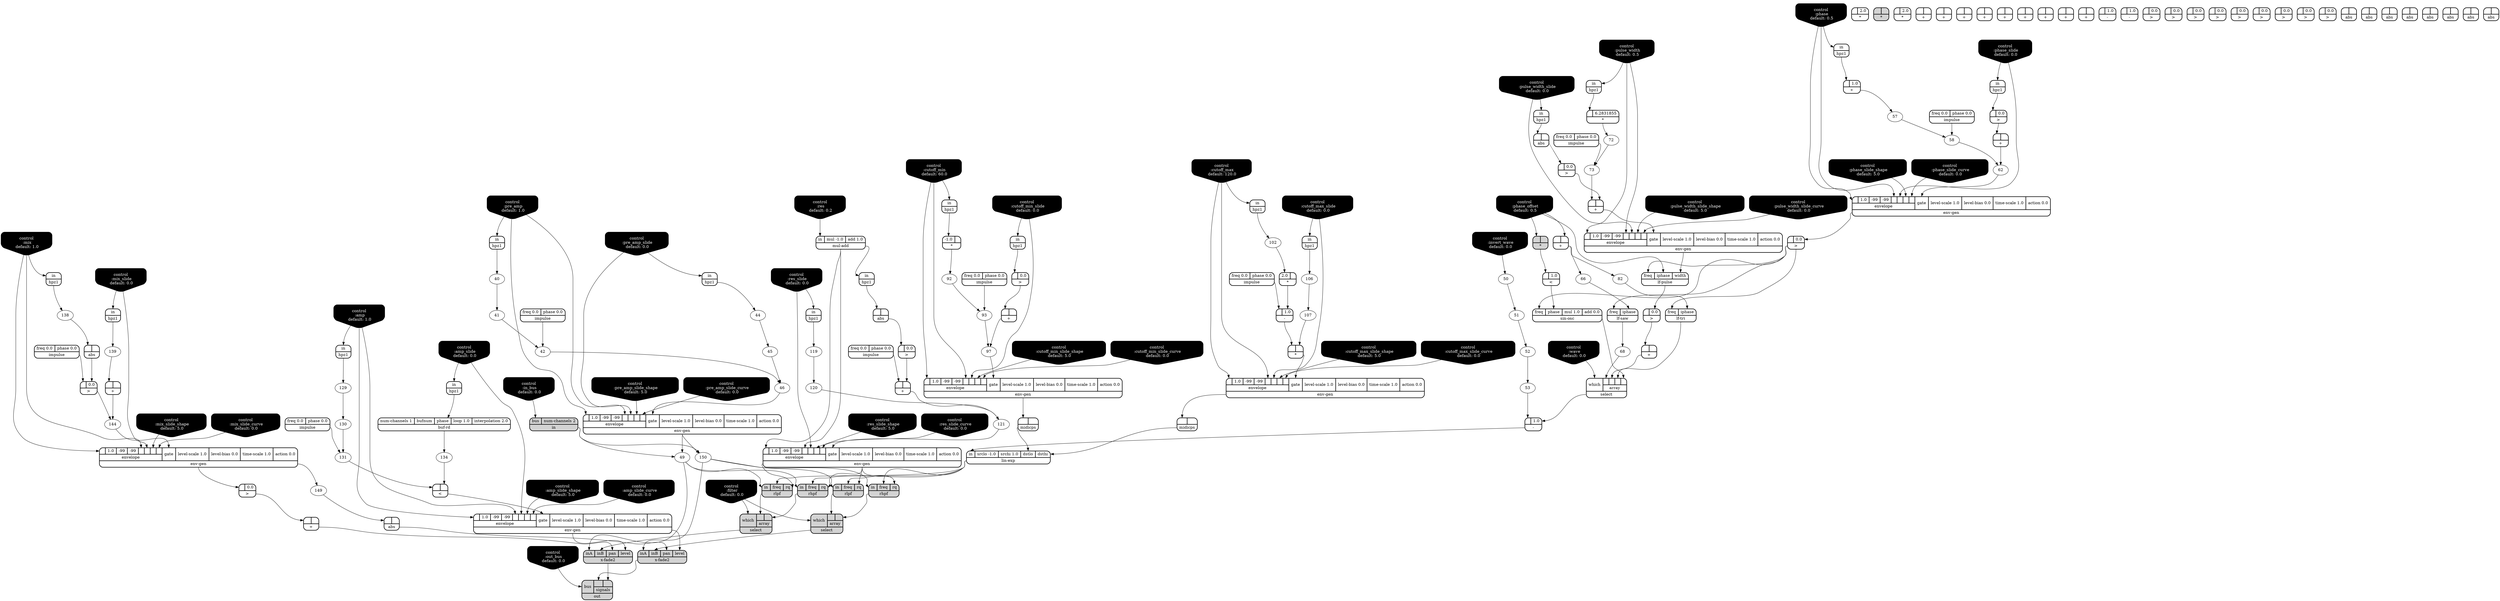 digraph synthdef {
55 [label = "{{ <a> 2.0|<b> } |<__UG_NAME__>* }" style="bold, rounded" shape=record rankdir=LR];
71 [label = "{{ <a> |<b> 6.2831855} |<__UG_NAME__>* }" style="bold, rounded" shape=record rankdir=LR];
84 [label = "{{ <a> |<b> } |<__UG_NAME__>* }" style="filled, bold, rounded"  shape=record rankdir=LR];
87 [label = "{{ <a> 2.0|<b> } |<__UG_NAME__>* }" style="bold, rounded" shape=record rankdir=LR];
89 [label = "{{ <a> -1.0|<b> } |<__UG_NAME__>* }" style="bold, rounded" shape=record rankdir=LR];
91 [label = "{{ <a> -1.0|<b> } |<__UG_NAME__>* }" style="bold, rounded" shape=record rankdir=LR];
103 [label = "{{ <a> 2.0|<b> } |<__UG_NAME__>* }" style="bold, rounded" shape=record rankdir=LR];
108 [label = "{{ <a> |<b> } |<__UG_NAME__>* }" style="bold, rounded" shape=record rankdir=LR];
162 [label = "{{ <a> |<b> 2.0} |<__UG_NAME__>* }" style="bold, rounded" shape=record rankdir=LR];
173 [label = "{{ <a> |<b> } |<__UG_NAME__>* }" style="filled, bold, rounded"  shape=record rankdir=LR];
175 [label = "{{ <a> |<b> 2.0} |<__UG_NAME__>* }" style="bold, rounded" shape=record rankdir=LR];
56 [label = "{{ <a> |<b> 1.0} |<__UG_NAME__>+ }" style="bold, rounded" shape=record rankdir=LR];
61 [label = "{{ <a> |<b> } |<__UG_NAME__>+ }" style="bold, rounded" shape=record rankdir=LR];
65 [label = "{{ <a> |<b> } |<__UG_NAME__>+ }" style="bold, rounded" shape=record rankdir=LR];
70 [label = "{{ <a> |<b> 0.25} |<__UG_NAME__>+ }" style="bold, rounded" shape=record rankdir=LR];
77 [label = "{{ <a> |<b> } |<__UG_NAME__>+ }" style="bold, rounded" shape=record rankdir=LR];
81 [label = "{{ <a> |<b> } |<__UG_NAME__>+ }" style="bold, rounded" shape=record rankdir=LR];
96 [label = "{{ <a> |<b> } |<__UG_NAME__>+ }" style="bold, rounded" shape=record rankdir=LR];
100 [label = "{{ <a> |<b> } |<__UG_NAME__>+ }" style="bold, rounded" shape=record rankdir=LR];
105 [label = "{{ <a> |<b> 1.0} |<__UG_NAME__>+ }" style="bold, rounded" shape=record rankdir=LR];
113 [label = "{{ <a> |<b> } |<__UG_NAME__>+ }" style="bold, rounded" shape=record rankdir=LR];
117 [label = "{{ <a> |<b> } |<__UG_NAME__>+ }" style="bold, rounded" shape=record rankdir=LR];
124 [label = "{{ <a> |<b> } |<__UG_NAME__>+ }" style="bold, rounded" shape=record rankdir=LR];
128 [label = "{{ <a> |<b> } |<__UG_NAME__>+ }" style="bold, rounded" shape=record rankdir=LR];
132 [label = "{{ <a> |<b> } |<__UG_NAME__>+ }" style="bold, rounded" shape=record rankdir=LR];
143 [label = "{{ <a> |<b> } |<__UG_NAME__>+ }" style="bold, rounded" shape=record rankdir=LR];
147 [label = "{{ <a> |<b> } |<__UG_NAME__>+ }" style="bold, rounded" shape=record rankdir=LR];
156 [label = "{{ <a> |<b> } |<__UG_NAME__>+ }" style="bold, rounded" shape=record rankdir=LR];
160 [label = "{{ <a> |<b> } |<__UG_NAME__>+ }" style="bold, rounded" shape=record rankdir=LR];
166 [label = "{{ <a> |<b> } |<__UG_NAME__>+ }" style="bold, rounded" shape=record rankdir=LR];
170 [label = "{{ <a> |<b> } |<__UG_NAME__>+ }" style="bold, rounded" shape=record rankdir=LR];
185 [label = "{{ <a> |<b> } |<__UG_NAME__>+ }" style="bold, rounded" shape=record rankdir=LR];
189 [label = "{{ <a> |<b> } |<__UG_NAME__>+ }" style="bold, rounded" shape=record rankdir=LR];
195 [label = "{{ <a> |<b> } |<__UG_NAME__>+ }" style="bold, rounded" shape=record rankdir=LR];
199 [label = "{{ <a> |<b> } |<__UG_NAME__>+ }" style="bold, rounded" shape=record rankdir=LR];
205 [label = "{{ <a> |<b> } |<__UG_NAME__>+ }" style="bold, rounded" shape=record rankdir=LR];
209 [label = "{{ <a> |<b> } |<__UG_NAME__>+ }" style="bold, rounded" shape=record rankdir=LR];
88 [label = "{{ <a> |<b> 1.0} |<__UG_NAME__>- }" style="bold, rounded" shape=record rankdir=LR];
104 [label = "{{ <a> |<b> 1.0} |<__UG_NAME__>- }" style="bold, rounded" shape=record rankdir=LR];
163 [label = "{{ <a> |<b> 1.0} |<__UG_NAME__>- }" style="bold, rounded" shape=record rankdir=LR];
176 [label = "{{ <a> |<b> 1.0} |<__UG_NAME__>- }" style="bold, rounded" shape=record rankdir=LR];
67 [label = "{{ <a> 1.0|<b> } |<__UG_NAME__>/ }" style="bold, rounded" shape=record rankdir=LR];
85 [label = "{{ <a> |<b> 1.0} |<__UG_NAME__>\< }" style="bold, rounded" shape=record rankdir=LR];
135 [label = "{{ <a> |<b> } |<__UG_NAME__>\< }" style="bold, rounded" shape=record rankdir=LR];
60 [label = "{{ <a> |<b> 0.0} |<__UG_NAME__>\> }" style="bold, rounded" shape=record rankdir=LR];
64 [label = "{{ <a> |<b> 0.0} |<__UG_NAME__>\> }" style="bold, rounded" shape=record rankdir=LR];
76 [label = "{{ <a> |<b> 0.0} |<__UG_NAME__>\> }" style="bold, rounded" shape=record rankdir=LR];
80 [label = "{{ <a> |<b> 0.0} |<__UG_NAME__>\> }" style="bold, rounded" shape=record rankdir=LR];
86 [label = "{{ <a> |<b> 0.0} |<__UG_NAME__>\> }" style="bold, rounded" shape=record rankdir=LR];
95 [label = "{{ <a> |<b> 0.0} |<__UG_NAME__>\> }" style="bold, rounded" shape=record rankdir=LR];
99 [label = "{{ <a> |<b> 0.0} |<__UG_NAME__>\> }" style="bold, rounded" shape=record rankdir=LR];
112 [label = "{{ <a> |<b> 0.0} |<__UG_NAME__>\> }" style="bold, rounded" shape=record rankdir=LR];
116 [label = "{{ <a> |<b> 0.0} |<__UG_NAME__>\> }" style="bold, rounded" shape=record rankdir=LR];
123 [label = "{{ <a> |<b> 0.0} |<__UG_NAME__>\> }" style="bold, rounded" shape=record rankdir=LR];
127 [label = "{{ <a> |<b> 0.0} |<__UG_NAME__>\> }" style="bold, rounded" shape=record rankdir=LR];
142 [label = "{{ <a> |<b> 0.0} |<__UG_NAME__>\> }" style="bold, rounded" shape=record rankdir=LR];
146 [label = "{{ <a> |<b> 0.0} |<__UG_NAME__>\> }" style="bold, rounded" shape=record rankdir=LR];
155 [label = "{{ <a> |<b> 0.0} |<__UG_NAME__>\> }" style="bold, rounded" shape=record rankdir=LR];
159 [label = "{{ <a> |<b> 0.0} |<__UG_NAME__>\> }" style="bold, rounded" shape=record rankdir=LR];
165 [label = "{{ <a> |<b> 0.0} |<__UG_NAME__>\> }" style="bold, rounded" shape=record rankdir=LR];
169 [label = "{{ <a> |<b> 0.0} |<__UG_NAME__>\> }" style="bold, rounded" shape=record rankdir=LR];
184 [label = "{{ <a> |<b> 0.0} |<__UG_NAME__>\> }" style="bold, rounded" shape=record rankdir=LR];
188 [label = "{{ <a> |<b> 0.0} |<__UG_NAME__>\> }" style="bold, rounded" shape=record rankdir=LR];
194 [label = "{{ <a> |<b> 0.0} |<__UG_NAME__>\> }" style="bold, rounded" shape=record rankdir=LR];
198 [label = "{{ <a> |<b> 0.0} |<__UG_NAME__>\> }" style="bold, rounded" shape=record rankdir=LR];
204 [label = "{{ <a> |<b> 0.0} |<__UG_NAME__>\> }" style="bold, rounded" shape=record rankdir=LR];
208 [label = "{{ <a> |<b> 0.0} |<__UG_NAME__>\> }" style="bold, rounded" shape=record rankdir=LR];
54 [label = "{{ <a> |<b> } |<__UG_NAME__>abs }" style="bold, rounded" shape=record rankdir=LR];
59 [label = "{{ <a> |<b> } |<__UG_NAME__>abs }" style="bold, rounded" shape=record rankdir=LR];
63 [label = "{{ <a> |<b> } |<__UG_NAME__>abs }" style="bold, rounded" shape=record rankdir=LR];
75 [label = "{{ <a> |<b> } |<__UG_NAME__>abs }" style="bold, rounded" shape=record rankdir=LR];
79 [label = "{{ <a> |<b> } |<__UG_NAME__>abs }" style="bold, rounded" shape=record rankdir=LR];
94 [label = "{{ <a> |<b> } |<__UG_NAME__>abs }" style="bold, rounded" shape=record rankdir=LR];
98 [label = "{{ <a> |<b> } |<__UG_NAME__>abs }" style="bold, rounded" shape=record rankdir=LR];
111 [label = "{{ <a> |<b> } |<__UG_NAME__>abs }" style="bold, rounded" shape=record rankdir=LR];
115 [label = "{{ <a> |<b> } |<__UG_NAME__>abs }" style="bold, rounded" shape=record rankdir=LR];
122 [label = "{{ <a> |<b> } |<__UG_NAME__>abs }" style="bold, rounded" shape=record rankdir=LR];
126 [label = "{{ <a> |<b> } |<__UG_NAME__>abs }" style="bold, rounded" shape=record rankdir=LR];
141 [label = "{{ <a> |<b> } |<__UG_NAME__>abs }" style="bold, rounded" shape=record rankdir=LR];
145 [label = "{{ <a> |<b> } |<__UG_NAME__>abs }" style="bold, rounded" shape=record rankdir=LR];
154 [label = "{{ <a> |<b> } |<__UG_NAME__>abs }" style="bold, rounded" shape=record rankdir=LR];
158 [label = "{{ <a> |<b> } |<__UG_NAME__>abs }" style="bold, rounded" shape=record rankdir=LR];
168 [label = "{{ <a> |<b> } |<__UG_NAME__>abs }" style="bold, rounded" shape=record rankdir=LR];
183 [label = "{{ <a> |<b> } |<__UG_NAME__>abs }" style="bold, rounded" shape=record rankdir=LR];
187 [label = "{{ <a> |<b> } |<__UG_NAME__>abs }" style="bold, rounded" shape=record rankdir=LR];
193 [label = "{{ <a> |<b> } |<__UG_NAME__>abs }" style="bold, rounded" shape=record rankdir=LR];
197 [label = "{{ <a> |<b> } |<__UG_NAME__>abs }" style="bold, rounded" shape=record rankdir=LR];
203 [label = "{{ <a> |<b> } |<__UG_NAME__>abs }" style="bold, rounded" shape=record rankdir=LR];
207 [label = "{{ <a> |<b> } |<__UG_NAME__>abs }" style="bold, rounded" shape=record rankdir=LR];
133 [label = "{{ <num____channels> num-channels 1|<bufnum> bufnum|<phase> phase|<loop> loop 1.0|<interpolation> interpolation 2.0} |<__UG_NAME__>buf-rd }" style="bold, rounded" shape=record rankdir=LR];
0 [label = "control
 :amp
 default: 1.0" shape=invhouse style="rounded, filled, bold" fillcolor=black fontcolor=white ]; 
1 [label = "control
 :amp_slide
 default: 0.0" shape=invhouse style="rounded, filled, bold" fillcolor=black fontcolor=white ]; 
2 [label = "control
 :amp_slide_shape
 default: 5.0" shape=invhouse style="rounded, filled, bold" fillcolor=black fontcolor=white ]; 
3 [label = "control
 :amp_slide_curve
 default: 0.0" shape=invhouse style="rounded, filled, bold" fillcolor=black fontcolor=white ]; 
4 [label = "control
 :mix
 default: 1.0" shape=invhouse style="rounded, filled, bold" fillcolor=black fontcolor=white ]; 
5 [label = "control
 :mix_slide
 default: 0.0" shape=invhouse style="rounded, filled, bold" fillcolor=black fontcolor=white ]; 
6 [label = "control
 :mix_slide_shape
 default: 5.0" shape=invhouse style="rounded, filled, bold" fillcolor=black fontcolor=white ]; 
7 [label = "control
 :mix_slide_curve
 default: 0.0" shape=invhouse style="rounded, filled, bold" fillcolor=black fontcolor=white ]; 
8 [label = "control
 :pre_amp
 default: 1.0" shape=invhouse style="rounded, filled, bold" fillcolor=black fontcolor=white ]; 
9 [label = "control
 :pre_amp_slide
 default: 0.0" shape=invhouse style="rounded, filled, bold" fillcolor=black fontcolor=white ]; 
10 [label = "control
 :pre_amp_slide_shape
 default: 5.0" shape=invhouse style="rounded, filled, bold" fillcolor=black fontcolor=white ]; 
11 [label = "control
 :pre_amp_slide_curve
 default: 0.0" shape=invhouse style="rounded, filled, bold" fillcolor=black fontcolor=white ]; 
12 [label = "control
 :phase
 default: 0.5" shape=invhouse style="rounded, filled, bold" fillcolor=black fontcolor=white ]; 
13 [label = "control
 :phase_slide
 default: 0.0" shape=invhouse style="rounded, filled, bold" fillcolor=black fontcolor=white ]; 
14 [label = "control
 :phase_slide_shape
 default: 5.0" shape=invhouse style="rounded, filled, bold" fillcolor=black fontcolor=white ]; 
15 [label = "control
 :phase_slide_curve
 default: 0.0" shape=invhouse style="rounded, filled, bold" fillcolor=black fontcolor=white ]; 
16 [label = "control
 :cutoff_min
 default: 60.0" shape=invhouse style="rounded, filled, bold" fillcolor=black fontcolor=white ]; 
17 [label = "control
 :cutoff_min_slide
 default: 0.0" shape=invhouse style="rounded, filled, bold" fillcolor=black fontcolor=white ]; 
18 [label = "control
 :cutoff_min_slide_shape
 default: 5.0" shape=invhouse style="rounded, filled, bold" fillcolor=black fontcolor=white ]; 
19 [label = "control
 :cutoff_min_slide_curve
 default: 0.0" shape=invhouse style="rounded, filled, bold" fillcolor=black fontcolor=white ]; 
20 [label = "control
 :cutoff_max
 default: 120.0" shape=invhouse style="rounded, filled, bold" fillcolor=black fontcolor=white ]; 
21 [label = "control
 :cutoff_max_slide
 default: 0.0" shape=invhouse style="rounded, filled, bold" fillcolor=black fontcolor=white ]; 
22 [label = "control
 :cutoff_max_slide_shape
 default: 5.0" shape=invhouse style="rounded, filled, bold" fillcolor=black fontcolor=white ]; 
23 [label = "control
 :cutoff_max_slide_curve
 default: 0.0" shape=invhouse style="rounded, filled, bold" fillcolor=black fontcolor=white ]; 
24 [label = "control
 :res
 default: 0.2" shape=invhouse style="rounded, filled, bold" fillcolor=black fontcolor=white ]; 
25 [label = "control
 :res_slide
 default: 0.0" shape=invhouse style="rounded, filled, bold" fillcolor=black fontcolor=white ]; 
26 [label = "control
 :res_slide_shape
 default: 5.0" shape=invhouse style="rounded, filled, bold" fillcolor=black fontcolor=white ]; 
27 [label = "control
 :res_slide_curve
 default: 0.0" shape=invhouse style="rounded, filled, bold" fillcolor=black fontcolor=white ]; 
28 [label = "control
 :phase_offset
 default: 0.5" shape=invhouse style="rounded, filled, bold" fillcolor=black fontcolor=white ]; 
29 [label = "control
 :wave
 default: 0.0" shape=invhouse style="rounded, filled, bold" fillcolor=black fontcolor=white ]; 
30 [label = "control
 :invert_wave
 default: 0.0" shape=invhouse style="rounded, filled, bold" fillcolor=black fontcolor=white ]; 
31 [label = "control
 :pulse_width
 default: 0.5" shape=invhouse style="rounded, filled, bold" fillcolor=black fontcolor=white ]; 
32 [label = "control
 :pulse_width_slide
 default: 0.0" shape=invhouse style="rounded, filled, bold" fillcolor=black fontcolor=white ]; 
33 [label = "control
 :pulse_width_slide_shape
 default: 5.0" shape=invhouse style="rounded, filled, bold" fillcolor=black fontcolor=white ]; 
34 [label = "control
 :pulse_width_slide_curve
 default: 0.0" shape=invhouse style="rounded, filled, bold" fillcolor=black fontcolor=white ]; 
35 [label = "control
 :filter
 default: 0.0" shape=invhouse style="rounded, filled, bold" fillcolor=black fontcolor=white ]; 
36 [label = "control
 :in_bus
 default: 0.0" shape=invhouse style="rounded, filled, bold" fillcolor=black fontcolor=white ]; 
37 [label = "control
 :out_bus
 default: 0.0" shape=invhouse style="rounded, filled, bold" fillcolor=black fontcolor=white ]; 
47 [label = "{{ {{<envelope___control___0>|1.0|-99|-99|<envelope___control___4>|<envelope___control___5>|<envelope___control___6>|<envelope___control___7>}|envelope}|<gate> gate|<level____scale> level-scale 1.0|<level____bias> level-bias 0.0|<time____scale> time-scale 1.0|<action> action 0.0} |<__UG_NAME__>env-gen }" style="bold, rounded" shape=record rankdir=LR];
63 [label = "{{ {{<envelope___control___0>|1.0|-99|-99|<envelope___control___4>|<envelope___control___5>|<envelope___control___6>|<envelope___control___7>}|envelope}|<gate> gate|<level____scale> level-scale 1.0|<level____bias> level-bias 0.0|<time____scale> time-scale 1.0|<action> action 0.0} |<__UG_NAME__>env-gen }" style="bold, rounded" shape=record rankdir=LR];
78 [label = "{{ {{<envelope___control___0>|1.0|-99|-99|<envelope___control___4>|<envelope___control___5>|<envelope___control___6>|<envelope___control___7>}|envelope}|<gate> gate|<level____scale> level-scale 1.0|<level____bias> level-bias 0.0|<time____scale> time-scale 1.0|<action> action 0.0} |<__UG_NAME__>env-gen }" style="bold, rounded" shape=record rankdir=LR];
98 [label = "{{ {{<envelope___control___0>|1.0|-99|-99|<envelope___control___4>|<envelope___control___5>|<envelope___control___6>|<envelope___control___7>}|envelope}|<gate> gate|<level____scale> level-scale 1.0|<level____bias> level-bias 0.0|<time____scale> time-scale 1.0|<action> action 0.0} |<__UG_NAME__>env-gen }" style="bold, rounded" shape=record rankdir=LR];
109 [label = "{{ {{<envelope___control___0>|1.0|-99|-99|<envelope___control___4>|<envelope___control___5>|<envelope___control___6>|<envelope___control___7>}|envelope}|<gate> gate|<level____scale> level-scale 1.0|<level____bias> level-bias 0.0|<time____scale> time-scale 1.0|<action> action 0.0} |<__UG_NAME__>env-gen }" style="bold, rounded" shape=record rankdir=LR];
122 [label = "{{ {{<envelope___mul____add___0>|1.0|-99|-99|<envelope___mul____add___4>|<envelope___control___5>|<envelope___control___6>|<envelope___control___7>}|envelope}|<gate> gate|<level____scale> level-scale 1.0|<level____bias> level-bias 0.0|<time____scale> time-scale 1.0|<action> action 0.0} |<__UG_NAME__>env-gen }" style="bold, rounded" shape=record rankdir=LR];
136 [label = "{{ {{<envelope___control___0>|1.0|-99|-99|<envelope___control___4>|<envelope___control___5>|<envelope___control___6>|<envelope___control___7>}|envelope}|<gate> gate|<level____scale> level-scale 1.0|<level____bias> level-bias 0.0|<time____scale> time-scale 1.0|<action> action 0.0} |<__UG_NAME__>env-gen }" style="bold, rounded" shape=record rankdir=LR];
145 [label = "{{ {{<envelope___control___0>|1.0|-99|-99|<envelope___control___4>|<envelope___control___5>|<envelope___control___6>|<envelope___control___7>}|envelope}|<gate> gate|<level____scale> level-scale 1.0|<level____bias> level-bias 0.0|<time____scale> time-scale 1.0|<action> action 0.0} |<__UG_NAME__>env-gen }" style="bold, rounded" shape=record rankdir=LR];
39 [label = "{{ <in> in} |<__UG_NAME__>hpz1 }" style="bold, rounded" shape=record rankdir=LR];
43 [label = "{{ <in> in} |<__UG_NAME__>hpz1 }" style="bold, rounded" shape=record rankdir=LR];
55 [label = "{{ <in> in} |<__UG_NAME__>hpz1 }" style="bold, rounded" shape=record rankdir=LR];
59 [label = "{{ <in> in} |<__UG_NAME__>hpz1 }" style="bold, rounded" shape=record rankdir=LR];
70 [label = "{{ <in> in} |<__UG_NAME__>hpz1 }" style="bold, rounded" shape=record rankdir=LR];
74 [label = "{{ <in> in} |<__UG_NAME__>hpz1 }" style="bold, rounded" shape=record rankdir=LR];
90 [label = "{{ <in> in} |<__UG_NAME__>hpz1 }" style="bold, rounded" shape=record rankdir=LR];
94 [label = "{{ <in> in} |<__UG_NAME__>hpz1 }" style="bold, rounded" shape=record rankdir=LR];
101 [label = "{{ <in> in} |<__UG_NAME__>hpz1 }" style="bold, rounded" shape=record rankdir=LR];
105 [label = "{{ <in> in} |<__UG_NAME__>hpz1 }" style="bold, rounded" shape=record rankdir=LR];
114 [label = "{{ <in> in} |<__UG_NAME__>hpz1 }" style="bold, rounded" shape=record rankdir=LR];
118 [label = "{{ <in> in} |<__UG_NAME__>hpz1 }" style="bold, rounded" shape=record rankdir=LR];
126 [label = "{{ <in> in} |<__UG_NAME__>hpz1 }" style="bold, rounded" shape=record rankdir=LR];
128 [label = "{{ <in> in} |<__UG_NAME__>hpz1 }" style="bold, rounded" shape=record rankdir=LR];
132 [label = "{{ <in> in} |<__UG_NAME__>hpz1 }" style="bold, rounded" shape=record rankdir=LR];
137 [label = "{{ <in> in} |<__UG_NAME__>hpz1 }" style="bold, rounded" shape=record rankdir=LR];
38 [label = "{{ <freq> freq 0.0|<phase> phase 0.0} |<__UG_NAME__>impulse }" style="bold, rounded" shape=record rankdir=LR];
54 [label = "{{ <freq> freq 0.0|<phase> phase 0.0} |<__UG_NAME__>impulse }" style="bold, rounded" shape=record rankdir=LR];
69 [label = "{{ <freq> freq 0.0|<phase> phase 0.0} |<__UG_NAME__>impulse }" style="bold, rounded" shape=record rankdir=LR];
89 [label = "{{ <freq> freq 0.0|<phase> phase 0.0} |<__UG_NAME__>impulse }" style="bold, rounded" shape=record rankdir=LR];
100 [label = "{{ <freq> freq 0.0|<phase> phase 0.0} |<__UG_NAME__>impulse }" style="bold, rounded" shape=record rankdir=LR];
112 [label = "{{ <freq> freq 0.0|<phase> phase 0.0} |<__UG_NAME__>impulse }" style="bold, rounded" shape=record rankdir=LR];
127 [label = "{{ <freq> freq 0.0|<phase> phase 0.0} |<__UG_NAME__>impulse }" style="bold, rounded" shape=record rankdir=LR];
140 [label = "{{ <freq> freq 0.0|<phase> phase 0.0} |<__UG_NAME__>impulse }" style="bold, rounded" shape=record rankdir=LR];
48 [label = "{{ <bus> bus|<num____channels> num-channels 2} |<__UG_NAME__>in }" style="filled, bold, rounded"  shape=record rankdir=LR];
79 [label = "{{ <freq> freq|<iphase> iphase|<width> width} |<__UG_NAME__>lf-pulse }" style="bold, rounded" shape=record rankdir=LR];
67 [label = "{{ <freq> freq|<iphase> iphase} |<__UG_NAME__>lf-saw }" style="bold, rounded" shape=record rankdir=LR];
83 [label = "{{ <freq> freq|<iphase> iphase} |<__UG_NAME__>lf-tri }" style="bold, rounded" shape=record rankdir=LR];
111 [label = "{{ <in> in|<srclo> srclo -1.0|<srchi> srchi 1.0|<dstlo> dstlo|<dsthi> dsthi} |<__UG_NAME__>lin-exp }" style="bold, rounded" shape=record rankdir=LR];
99 [label = "{{ <a> |<b> } |<__UG_NAME__>midicps }" style="bold, rounded" shape=record rankdir=LR];
110 [label = "{{ <a> |<b> } |<__UG_NAME__>midicps }" style="bold, rounded" shape=record rankdir=LR];
113 [label = "{{ <in> in|<mul> mul -1.0|<add> add 1.0} |<__UG_NAME__>mul-add }" style="bold, rounded" shape=record rankdir=LR];
156 [label = "{{ <bus> bus|{{<signals___x____fade2___0>|<signals___x____fade2___1>}|signals}} |<__UG_NAME__>out }" style="filled, bold, rounded"  shape=record rankdir=LR];
124 [label = "{{ <in> in|<freq> freq|<rq> rq} |<__UG_NAME__>rhpf }" style="filled, bold, rounded"  shape=record rankdir=LR];
152 [label = "{{ <in> in|<freq> freq|<rq> rq} |<__UG_NAME__>rhpf }" style="filled, bold, rounded"  shape=record rankdir=LR];
123 [label = "{{ <in> in|<freq> freq|<rq> rq} |<__UG_NAME__>rlpf }" style="filled, bold, rounded"  shape=record rankdir=LR];
151 [label = "{{ <in> in|<freq> freq|<rq> rq} |<__UG_NAME__>rlpf }" style="filled, bold, rounded"  shape=record rankdir=LR];
87 [label = "{{ <which> which|{{<array___binary____op____u____gen___0>|<array___binary____op____u____gen___1>|<array___lf____tri___2>|<array___sin____osc___3>}|array}} |<__UG_NAME__>select }" style="bold, rounded" shape=record rankdir=LR];
125 [label = "{{ <which> which|{{<array___rlpf___0>|<array___rhpf___1>}|array}} |<__UG_NAME__>select }" style="filled, bold, rounded"  shape=record rankdir=LR];
153 [label = "{{ <which> which|{{<array___rlpf___0>|<array___rhpf___1>}|array}} |<__UG_NAME__>select }" style="filled, bold, rounded"  shape=record rankdir=LR];
86 [label = "{{ <freq> freq|<phase> phase|<mul> mul 1.0|<add> add 0.0} |<__UG_NAME__>sin-osc }" style="bold, rounded" shape=record rankdir=LR];
148 [label = "{{ <ina> inA|<inb> inB|<pan> pan|<level> level} |<__UG_NAME__>x-fade2 }" style="filled, bold, rounded"  shape=record rankdir=LR];
155 [label = "{{ <ina> inA|<inb> inB|<pan> pan|<level> level} |<__UG_NAME__>x-fade2 }" style="filled, bold, rounded"  shape=record rankdir=LR];

48:__UG_NAME__ -> 49:b ;
47:__UG_NAME__ -> 49:a ;
50:__UG_NAME__ -> 51:b ;
52:__UG_NAME__ -> 53:b ;
28:__UG_NAME__ -> 65:b ;
67:__UG_NAME__ -> 68:b ;
79:__UG_NAME__ -> 80:b ;
84:__UG_NAME__ -> 85:a ;
87:__UG_NAME__ -> 88:b ;
53:__UG_NAME__ -> 88:a ;
145:__UG_NAME__ -> 146:a ;
145:__UG_NAME__ -> 149:a ;
48:__UG_NAME__ -> 150:b ;
47:__UG_NAME__ -> 150:a ;
41:__UG_NAME__ -> 42:b ;
38:__UG_NAME__ -> 42:a ;
45:__UG_NAME__ -> 46:b ;
42:__UG_NAME__ -> 46:a ;
57:__UG_NAME__ -> 58:b ;
54:__UG_NAME__ -> 58:a ;
61:__UG_NAME__ -> 62:b ;
58:__UG_NAME__ -> 62:a ;
65:__UG_NAME__ -> 66:a ;
72:__UG_NAME__ -> 73:b ;
69:__UG_NAME__ -> 73:a ;
76:__UG_NAME__ -> 77:b ;
73:__UG_NAME__ -> 77:a ;
65:__UG_NAME__ -> 82:a ;
28:__UG_NAME__ -> 84:a ;
92:__UG_NAME__ -> 93:b ;
89:__UG_NAME__ -> 93:a ;
96:__UG_NAME__ -> 97:b ;
93:__UG_NAME__ -> 97:a ;
103:__UG_NAME__ -> 104:b ;
100:__UG_NAME__ -> 104:a ;
107:__UG_NAME__ -> 108:b ;
104:__UG_NAME__ -> 108:a ;
116:__UG_NAME__ -> 117:b ;
112:__UG_NAME__ -> 117:a ;
120:__UG_NAME__ -> 121:b ;
117:__UG_NAME__ -> 121:a ;
130:__UG_NAME__ -> 131:b ;
127:__UG_NAME__ -> 131:a ;
134:__UG_NAME__ -> 135:b ;
131:__UG_NAME__ -> 135:a ;
141:__UG_NAME__ -> 142:b ;
140:__UG_NAME__ -> 142:a ;
143:__UG_NAME__ -> 144:b ;
142:__UG_NAME__ -> 144:a ;
51:__UG_NAME__ -> 52:a ;
80:__UG_NAME__ -> 81:a ;
146:__UG_NAME__ -> 147:a ;
149:__UG_NAME__ -> 154:a ;
63:__UG_NAME__ -> 64:b ;
40:__UG_NAME__ -> 41:a ;
44:__UG_NAME__ -> 45:a ;
30:__UG_NAME__ -> 50:a ;
56:__UG_NAME__ -> 57:a ;
60:__UG_NAME__ -> 61:a ;
71:__UG_NAME__ -> 72:a ;
75:__UG_NAME__ -> 76:a ;
91:__UG_NAME__ -> 92:a ;
95:__UG_NAME__ -> 96:a ;
102:__UG_NAME__ -> 103:a ;
106:__UG_NAME__ -> 107:a ;
115:__UG_NAME__ -> 116:a ;
119:__UG_NAME__ -> 120:a ;
129:__UG_NAME__ -> 130:a ;
133:__UG_NAME__ -> 134:a ;
138:__UG_NAME__ -> 141:a ;
139:__UG_NAME__ -> 143:a ;
39:__UG_NAME__ -> 40:a ;
43:__UG_NAME__ -> 44:a ;
55:__UG_NAME__ -> 56:a ;
59:__UG_NAME__ -> 60:a ;
70:__UG_NAME__ -> 71:a ;
74:__UG_NAME__ -> 75:a ;
90:__UG_NAME__ -> 91:a ;
94:__UG_NAME__ -> 95:a ;
101:__UG_NAME__ -> 102:a ;
105:__UG_NAME__ -> 106:a ;
114:__UG_NAME__ -> 115:a ;
118:__UG_NAME__ -> 119:a ;
128:__UG_NAME__ -> 129:a ;
132:__UG_NAME__ -> 133:a ;
137:__UG_NAME__ -> 138:a ;
126:__UG_NAME__ -> 139:a ;
46:__UG_NAME__ -> 47:gate ;
8:__UG_NAME__ -> 47:envelope___control___0 ;
8:__UG_NAME__ -> 47:envelope___control___4 ;
9:__UG_NAME__ -> 47:envelope___control___5 ;
10:__UG_NAME__ -> 47:envelope___control___6 ;
11:__UG_NAME__ -> 47:envelope___control___7 ;
62:__UG_NAME__ -> 63:gate ;
12:__UG_NAME__ -> 63:envelope___control___0 ;
12:__UG_NAME__ -> 63:envelope___control___4 ;
13:__UG_NAME__ -> 63:envelope___control___5 ;
14:__UG_NAME__ -> 63:envelope___control___6 ;
15:__UG_NAME__ -> 63:envelope___control___7 ;
77:__UG_NAME__ -> 78:gate ;
31:__UG_NAME__ -> 78:envelope___control___0 ;
31:__UG_NAME__ -> 78:envelope___control___4 ;
32:__UG_NAME__ -> 78:envelope___control___5 ;
33:__UG_NAME__ -> 78:envelope___control___6 ;
34:__UG_NAME__ -> 78:envelope___control___7 ;
97:__UG_NAME__ -> 98:gate ;
16:__UG_NAME__ -> 98:envelope___control___0 ;
16:__UG_NAME__ -> 98:envelope___control___4 ;
17:__UG_NAME__ -> 98:envelope___control___5 ;
18:__UG_NAME__ -> 98:envelope___control___6 ;
19:__UG_NAME__ -> 98:envelope___control___7 ;
108:__UG_NAME__ -> 109:gate ;
20:__UG_NAME__ -> 109:envelope___control___0 ;
20:__UG_NAME__ -> 109:envelope___control___4 ;
21:__UG_NAME__ -> 109:envelope___control___5 ;
22:__UG_NAME__ -> 109:envelope___control___6 ;
23:__UG_NAME__ -> 109:envelope___control___7 ;
121:__UG_NAME__ -> 122:gate ;
113:__UG_NAME__ -> 122:envelope___mul____add___0 ;
113:__UG_NAME__ -> 122:envelope___mul____add___4 ;
25:__UG_NAME__ -> 122:envelope___control___5 ;
26:__UG_NAME__ -> 122:envelope___control___6 ;
27:__UG_NAME__ -> 122:envelope___control___7 ;
135:__UG_NAME__ -> 136:gate ;
0:__UG_NAME__ -> 136:envelope___control___0 ;
0:__UG_NAME__ -> 136:envelope___control___4 ;
1:__UG_NAME__ -> 136:envelope___control___5 ;
2:__UG_NAME__ -> 136:envelope___control___6 ;
3:__UG_NAME__ -> 136:envelope___control___7 ;
144:__UG_NAME__ -> 145:gate ;
4:__UG_NAME__ -> 145:envelope___control___0 ;
4:__UG_NAME__ -> 145:envelope___control___4 ;
5:__UG_NAME__ -> 145:envelope___control___5 ;
6:__UG_NAME__ -> 145:envelope___control___6 ;
7:__UG_NAME__ -> 145:envelope___control___7 ;
8:__UG_NAME__ -> 39:in ;
9:__UG_NAME__ -> 43:in ;
12:__UG_NAME__ -> 55:in ;
13:__UG_NAME__ -> 59:in ;
31:__UG_NAME__ -> 70:in ;
32:__UG_NAME__ -> 74:in ;
16:__UG_NAME__ -> 90:in ;
17:__UG_NAME__ -> 94:in ;
20:__UG_NAME__ -> 101:in ;
21:__UG_NAME__ -> 105:in ;
113:__UG_NAME__ -> 114:in ;
25:__UG_NAME__ -> 118:in ;
5:__UG_NAME__ -> 126:in ;
0:__UG_NAME__ -> 128:in ;
1:__UG_NAME__ -> 132:in ;
4:__UG_NAME__ -> 137:in ;
36:__UG_NAME__ -> 48:bus ;
78:__UG_NAME__ -> 79:width ;
28:__UG_NAME__ -> 79:iphase ;
64:__UG_NAME__ -> 79:freq ;
66:__UG_NAME__ -> 67:iphase ;
64:__UG_NAME__ -> 67:freq ;
82:__UG_NAME__ -> 83:iphase ;
64:__UG_NAME__ -> 83:freq ;
110:__UG_NAME__ -> 111:dsthi ;
99:__UG_NAME__ -> 111:dstlo ;
88:__UG_NAME__ -> 111:in ;
98:__UG_NAME__ -> 99:a ;
109:__UG_NAME__ -> 110:a ;
24:__UG_NAME__ -> 113:in ;
155:__UG_NAME__ -> 156:signals___x____fade2___0 ;
148:__UG_NAME__ -> 156:signals___x____fade2___1 ;
37:__UG_NAME__ -> 156:bus ;
122:__UG_NAME__ -> 124:rq ;
111:__UG_NAME__ -> 124:freq ;
49:__UG_NAME__ -> 124:in ;
122:__UG_NAME__ -> 152:rq ;
111:__UG_NAME__ -> 152:freq ;
150:__UG_NAME__ -> 152:in ;
122:__UG_NAME__ -> 123:rq ;
111:__UG_NAME__ -> 123:freq ;
49:__UG_NAME__ -> 123:in ;
122:__UG_NAME__ -> 151:rq ;
111:__UG_NAME__ -> 151:freq ;
150:__UG_NAME__ -> 151:in ;
68:__UG_NAME__ -> 87:array___binary____op____u____gen___0 ;
81:__UG_NAME__ -> 87:array___binary____op____u____gen___1 ;
83:__UG_NAME__ -> 87:array___lf____tri___2 ;
86:__UG_NAME__ -> 87:array___sin____osc___3 ;
29:__UG_NAME__ -> 87:which ;
123:__UG_NAME__ -> 125:array___rlpf___0 ;
124:__UG_NAME__ -> 125:array___rhpf___1 ;
35:__UG_NAME__ -> 125:which ;
151:__UG_NAME__ -> 153:array___rlpf___0 ;
152:__UG_NAME__ -> 153:array___rhpf___1 ;
35:__UG_NAME__ -> 153:which ;
85:__UG_NAME__ -> 86:phase ;
64:__UG_NAME__ -> 86:freq ;
136:__UG_NAME__ -> 148:level ;
147:__UG_NAME__ -> 148:pan ;
125:__UG_NAME__ -> 148:inb ;
49:__UG_NAME__ -> 148:ina ;
136:__UG_NAME__ -> 155:level ;
154:__UG_NAME__ -> 155:pan ;
153:__UG_NAME__ -> 155:inb ;
150:__UG_NAME__ -> 155:ina ;

}